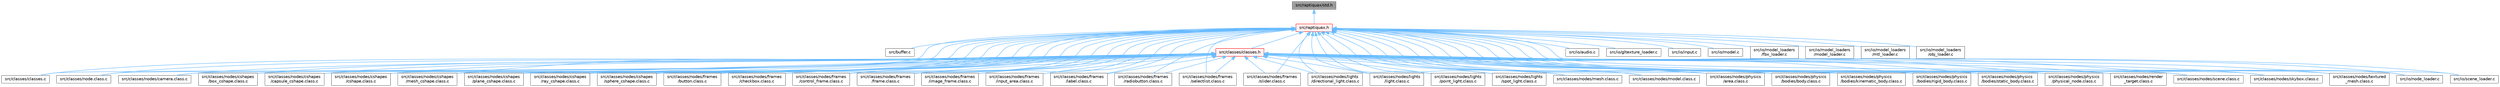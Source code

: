 digraph "src/raptiquax/std.h"
{
 // LATEX_PDF_SIZE
  bgcolor="transparent";
  edge [fontname=Helvetica,fontsize=10,labelfontname=Helvetica,labelfontsize=10];
  node [fontname=Helvetica,fontsize=10,shape=box,height=0.2,width=0.4];
  Node1 [id="Node000001",label="src/raptiquax/std.h",height=0.2,width=0.4,color="gray40", fillcolor="grey60", style="filled", fontcolor="black",tooltip=" "];
  Node1 -> Node2 [id="edge88_Node000001_Node000002",dir="back",color="steelblue1",style="solid",tooltip=" "];
  Node2 [id="Node000002",label="src/raptiquax.h",height=0.2,width=0.4,color="red", fillcolor="#FFF0F0", style="filled",URL="$raptiquax_8h.html",tooltip="This file contains type definitions for fixed-width integer types and floating-point types."];
  Node2 -> Node3 [id="edge89_Node000002_Node000003",dir="back",color="steelblue1",style="solid",tooltip=" "];
  Node3 [id="Node000003",label="src/buffer.c",height=0.2,width=0.4,color="grey40", fillcolor="white", style="filled",URL="$buffer_8c.html",tooltip=" "];
  Node2 -> Node4 [id="edge90_Node000002_Node000004",dir="back",color="steelblue1",style="solid",tooltip=" "];
  Node4 [id="Node000004",label="src/classes/classes.c",height=0.2,width=0.4,color="grey40", fillcolor="white", style="filled",URL="$classes_8c.html",tooltip=" "];
  Node2 -> Node5 [id="edge91_Node000002_Node000005",dir="back",color="steelblue1",style="solid",tooltip=" "];
  Node5 [id="Node000005",label="src/classes/classes.h",height=0.2,width=0.4,color="red", fillcolor="#FFF0F0", style="filled",URL="$classes_8h.html",tooltip=" "];
  Node5 -> Node4 [id="edge92_Node000005_Node000004",dir="back",color="steelblue1",style="solid",tooltip=" "];
  Node5 -> Node6 [id="edge93_Node000005_Node000006",dir="back",color="steelblue1",style="solid",tooltip=" "];
  Node6 [id="Node000006",label="src/classes/node.class.c",height=0.2,width=0.4,color="grey40", fillcolor="white", style="filled",URL="$node_8class_8c.html",tooltip="Implementation of the node class for the ProjetSDLOpenGLL2 project."];
  Node5 -> Node7 [id="edge94_Node000005_Node000007",dir="back",color="steelblue1",style="solid",tooltip=" "];
  Node7 [id="Node000007",label="src/classes/nodes/camera.class.c",height=0.2,width=0.4,color="grey40", fillcolor="white", style="filled",URL="$camera_8class_8c.html",tooltip="This file contains the implementation of the Camera class."];
  Node5 -> Node8 [id="edge95_Node000005_Node000008",dir="back",color="steelblue1",style="solid",tooltip=" "];
  Node8 [id="Node000008",label="src/classes/nodes/cshapes\l/box_cshape.class.c",height=0.2,width=0.4,color="grey40", fillcolor="white", style="filled",URL="$box__cshape_8class_8c.html",tooltip="This source file defines the BoxCShape class and its associated methods."];
  Node5 -> Node9 [id="edge96_Node000005_Node000009",dir="back",color="steelblue1",style="solid",tooltip=" "];
  Node9 [id="Node000009",label="src/classes/nodes/cshapes\l/capsule_cshape.class.c",height=0.2,width=0.4,color="grey40", fillcolor="white", style="filled",URL="$capsule__cshape_8class_8c.html",tooltip="This file defines the implementation of the capsule shape class."];
  Node5 -> Node10 [id="edge97_Node000005_Node000010",dir="back",color="steelblue1",style="solid",tooltip=" "];
  Node10 [id="Node000010",label="src/classes/nodes/cshapes\l/cshape.class.c",height=0.2,width=0.4,color="grey40", fillcolor="white", style="filled",URL="$cshape_8class_8c.html",tooltip="This file defines the implementation of various CShape classes."];
  Node5 -> Node11 [id="edge98_Node000005_Node000011",dir="back",color="steelblue1",style="solid",tooltip=" "];
  Node11 [id="Node000011",label="src/classes/nodes/cshapes\l/mesh_cshape.class.c",height=0.2,width=0.4,color="grey40", fillcolor="white", style="filled",URL="$mesh__cshape_8class_8c.html",tooltip="This file defines the implementation of mesh shapes for the project."];
  Node5 -> Node12 [id="edge99_Node000005_Node000012",dir="back",color="steelblue1",style="solid",tooltip=" "];
  Node12 [id="Node000012",label="src/classes/nodes/cshapes\l/plane_cshape.class.c",height=0.2,width=0.4,color="grey40", fillcolor="white", style="filled",URL="$plane__cshape_8class_8c.html",tooltip="This file defines the implementation of a plane shape class."];
  Node5 -> Node13 [id="edge100_Node000005_Node000013",dir="back",color="steelblue1",style="solid",tooltip=" "];
  Node13 [id="Node000013",label="src/classes/nodes/cshapes\l/ray_cshape.class.c",height=0.2,width=0.4,color="grey40", fillcolor="white", style="filled",URL="$ray__cshape_8class_8c.html",tooltip="This file defines the implementation of ray-casting shapes."];
  Node5 -> Node14 [id="edge101_Node000005_Node000014",dir="back",color="steelblue1",style="solid",tooltip=" "];
  Node14 [id="Node000014",label="src/classes/nodes/cshapes\l/sphere_cshape.class.c",height=0.2,width=0.4,color="grey40", fillcolor="white", style="filled",URL="$sphere__cshape_8class_8c.html",tooltip="This file contains the implementation of the SphereCShape class."];
  Node5 -> Node15 [id="edge102_Node000005_Node000015",dir="back",color="steelblue1",style="solid",tooltip=" "];
  Node15 [id="Node000015",label="src/classes/nodes/frames\l/button.class.c",height=0.2,width=0.4,color="grey40", fillcolor="white", style="filled",URL="$button_8class_8c.html",tooltip="This file defines the Button class and its associated methods."];
  Node5 -> Node16 [id="edge103_Node000005_Node000016",dir="back",color="steelblue1",style="solid",tooltip=" "];
  Node16 [id="Node000016",label="src/classes/nodes/frames\l/checkbox.class.c",height=0.2,width=0.4,color="grey40", fillcolor="white", style="filled",URL="$checkbox_8class_8c.html",tooltip="Implementation of the Checkbox class for the GUI framework."];
  Node5 -> Node17 [id="edge104_Node000005_Node000017",dir="back",color="steelblue1",style="solid",tooltip=" "];
  Node17 [id="Node000017",label="src/classes/nodes/frames\l/control_frame.class.c",height=0.2,width=0.4,color="grey40", fillcolor="white", style="filled",URL="$control__frame_8class_8c.html",tooltip="This file defines the implementation of the control frame class."];
  Node5 -> Node18 [id="edge105_Node000005_Node000018",dir="back",color="steelblue1",style="solid",tooltip=" "];
  Node18 [id="Node000018",label="src/classes/nodes/frames\l/frame.class.c",height=0.2,width=0.4,color="grey40", fillcolor="white", style="filled",URL="$frame_8class_8c.html",tooltip="This file defines the implementation of frame-related functionalities."];
  Node5 -> Node19 [id="edge106_Node000005_Node000019",dir="back",color="steelblue1",style="solid",tooltip=" "];
  Node19 [id="Node000019",label="src/classes/nodes/frames\l/image_frame.class.c",height=0.2,width=0.4,color="grey40", fillcolor="white", style="filled",URL="$image__frame_8class_8c.html",tooltip="This file contains the implementation of the ImageFrame class."];
  Node5 -> Node20 [id="edge107_Node000005_Node000020",dir="back",color="steelblue1",style="solid",tooltip=" "];
  Node20 [id="Node000020",label="src/classes/nodes/frames\l/input_area.class.c",height=0.2,width=0.4,color="grey40", fillcolor="white", style="filled",URL="$input__area_8class_8c.html",tooltip="This file defines the InputArea class and its associated methods."];
  Node5 -> Node21 [id="edge108_Node000005_Node000021",dir="back",color="steelblue1",style="solid",tooltip=" "];
  Node21 [id="Node000021",label="src/classes/nodes/frames\l/label.class.c",height=0.2,width=0.4,color="grey40", fillcolor="white", style="filled",URL="$label_8class_8c.html",tooltip="This file defines the Label class and its associated functions."];
  Node5 -> Node22 [id="edge109_Node000005_Node000022",dir="back",color="steelblue1",style="solid",tooltip=" "];
  Node22 [id="Node000022",label="src/classes/nodes/frames\l/radiobutton.class.c",height=0.2,width=0.4,color="grey40", fillcolor="white", style="filled",URL="$radiobutton_8class_8c.html",tooltip="Implementation of the RadioButton class."];
  Node5 -> Node23 [id="edge110_Node000005_Node000023",dir="back",color="steelblue1",style="solid",tooltip=" "];
  Node23 [id="Node000023",label="src/classes/nodes/frames\l/selectlist.class.c",height=0.2,width=0.4,color="grey40", fillcolor="white", style="filled",URL="$selectlist_8class_8c.html",tooltip="This file implements the functionality for a selectable list frame in the application."];
  Node5 -> Node24 [id="edge111_Node000005_Node000024",dir="back",color="steelblue1",style="solid",tooltip=" "];
  Node24 [id="Node000024",label="src/classes/nodes/frames\l/slider.class.c",height=0.2,width=0.4,color="grey40", fillcolor="white", style="filled",URL="$slider_8class_8c.html",tooltip=" "];
  Node5 -> Node25 [id="edge112_Node000005_Node000025",dir="back",color="steelblue1",style="solid",tooltip=" "];
  Node25 [id="Node000025",label="src/classes/nodes/lights\l/directional_light.class.c",height=0.2,width=0.4,color="grey40", fillcolor="white", style="filled",URL="$directional__light_8class_8c.html",tooltip="This file contains the implementation of the directional light class."];
  Node5 -> Node26 [id="edge113_Node000005_Node000026",dir="back",color="steelblue1",style="solid",tooltip=" "];
  Node26 [id="Node000026",label="src/classes/nodes/lights\l/light.class.c",height=0.2,width=0.4,color="grey40", fillcolor="white", style="filled",URL="$light_8class_8c.html",tooltip="This file contains the implementation of the light class for the project."];
  Node5 -> Node27 [id="edge114_Node000005_Node000027",dir="back",color="steelblue1",style="solid",tooltip=" "];
  Node27 [id="Node000027",label="src/classes/nodes/lights\l/point_light.class.c",height=0.2,width=0.4,color="grey40", fillcolor="white", style="filled",URL="$point__light_8class_8c.html",tooltip="This file contains the implementation of the PointLight class."];
  Node5 -> Node28 [id="edge115_Node000005_Node000028",dir="back",color="steelblue1",style="solid",tooltip=" "];
  Node28 [id="Node000028",label="src/classes/nodes/lights\l/spot_light.class.c",height=0.2,width=0.4,color="grey40", fillcolor="white", style="filled",URL="$spot__light_8class_8c.html",tooltip="This file contains the implementation of the SpotLight class."];
  Node5 -> Node29 [id="edge116_Node000005_Node000029",dir="back",color="steelblue1",style="solid",tooltip=" "];
  Node29 [id="Node000029",label="src/classes/nodes/mesh.class.c",height=0.2,width=0.4,color="grey40", fillcolor="white", style="filled",URL="$mesh_8class_8c.html",tooltip="This file defines the implementation of the Mesh class."];
  Node5 -> Node30 [id="edge117_Node000005_Node000030",dir="back",color="steelblue1",style="solid",tooltip=" "];
  Node30 [id="Node000030",label="src/classes/nodes/model.class.c",height=0.2,width=0.4,color="grey40", fillcolor="white", style="filled",URL="$model_8class_8c.html",tooltip="This file contains the implementation of the model class."];
  Node5 -> Node31 [id="edge118_Node000005_Node000031",dir="back",color="steelblue1",style="solid",tooltip=" "];
  Node31 [id="Node000031",label="src/classes/nodes/physics\l/area.class.c",height=0.2,width=0.4,color="grey40", fillcolor="white", style="filled",URL="$area_8class_8c.html",tooltip="This file handles the physics area nodes in the project."];
  Node5 -> Node32 [id="edge119_Node000005_Node000032",dir="back",color="steelblue1",style="solid",tooltip=" "];
  Node32 [id="Node000032",label="src/classes/nodes/physics\l/bodies/body.class.c",height=0.2,width=0.4,color="grey40", fillcolor="white", style="filled",URL="$body_8class_8c.html",tooltip="This file defines the body class for the physics engine."];
  Node5 -> Node33 [id="edge120_Node000005_Node000033",dir="back",color="steelblue1",style="solid",tooltip=" "];
  Node33 [id="Node000033",label="src/classes/nodes/physics\l/bodies/kinematic_body.class.c",height=0.2,width=0.4,color="grey40", fillcolor="white", style="filled",URL="$kinematic__body_8class_8c.html",tooltip="This file defines the implementation of kinematic bodies for the physics engine."];
  Node5 -> Node34 [id="edge121_Node000005_Node000034",dir="back",color="steelblue1",style="solid",tooltip=" "];
  Node34 [id="Node000034",label="src/classes/nodes/physics\l/bodies/rigid_body.class.c",height=0.2,width=0.4,color="grey40", fillcolor="white", style="filled",URL="$rigid__body_8class_8c.html",tooltip="This source file defines the implementation of rigid body physics for the project."];
  Node5 -> Node35 [id="edge122_Node000005_Node000035",dir="back",color="steelblue1",style="solid",tooltip=" "];
  Node35 [id="Node000035",label="src/classes/nodes/physics\l/bodies/static_body.class.c",height=0.2,width=0.4,color="grey40", fillcolor="white", style="filled",URL="$static__body_8class_8c.html",tooltip="This file defines the implementation of static bodies in the physics engine."];
  Node5 -> Node36 [id="edge123_Node000005_Node000036",dir="back",color="steelblue1",style="solid",tooltip=" "];
  Node36 [id="Node000036",label="src/classes/nodes/physics\l/physical_node.class.c",height=0.2,width=0.4,color="grey40", fillcolor="white", style="filled",URL="$physical__node_8class_8c.html",tooltip="This file contains the implementation of the PhysicalNode class."];
  Node5 -> Node37 [id="edge124_Node000005_Node000037",dir="back",color="steelblue1",style="solid",tooltip=" "];
  Node37 [id="Node000037",label="src/classes/nodes/render\l_target.class.c",height=0.2,width=0.4,color="grey40", fillcolor="white", style="filled",URL="$render__target_8class_8c.html",tooltip="Framebuffer class implementation."];
  Node5 -> Node38 [id="edge125_Node000005_Node000038",dir="back",color="steelblue1",style="solid",tooltip=" "];
  Node38 [id="Node000038",label="src/classes/nodes/scene.class.c",height=0.2,width=0.4,color="grey40", fillcolor="white", style="filled",URL="$scene_8class_8c.html",tooltip="This file contains the implementation of the scene class."];
  Node5 -> Node39 [id="edge126_Node000005_Node000039",dir="back",color="steelblue1",style="solid",tooltip=" "];
  Node39 [id="Node000039",label="src/classes/nodes/skybox.class.c",height=0.2,width=0.4,color="grey40", fillcolor="white", style="filled",URL="$skybox_8class_8c.html",tooltip="This file contains the implementation of the Skybox class."];
  Node5 -> Node40 [id="edge127_Node000005_Node000040",dir="back",color="steelblue1",style="solid",tooltip=" "];
  Node40 [id="Node000040",label="src/classes/nodes/textured\l_mesh.class.c",height=0.2,width=0.4,color="grey40", fillcolor="white", style="filled",URL="$textured__mesh_8class_8c.html",tooltip="This file contains the implementation of the TexturedMesh class."];
  Node5 -> Node41 [id="edge128_Node000005_Node000041",dir="back",color="steelblue1",style="solid",tooltip=" "];
  Node41 [id="Node000041",label="src/io/node_loader.c",height=0.2,width=0.4,color="grey40", fillcolor="white", style="filled",URL="$node__loader_8c.html",tooltip=" "];
  Node5 -> Node42 [id="edge129_Node000005_Node000042",dir="back",color="steelblue1",style="solid",tooltip=" "];
  Node42 [id="Node000042",label="src/io/scene_loader.c",height=0.2,width=0.4,color="grey40", fillcolor="white", style="filled",URL="$scene__loader_8c.html",tooltip=" "];
  Node2 -> Node6 [id="edge130_Node000002_Node000006",dir="back",color="steelblue1",style="solid",tooltip=" "];
  Node2 -> Node7 [id="edge131_Node000002_Node000007",dir="back",color="steelblue1",style="solid",tooltip=" "];
  Node2 -> Node8 [id="edge132_Node000002_Node000008",dir="back",color="steelblue1",style="solid",tooltip=" "];
  Node2 -> Node9 [id="edge133_Node000002_Node000009",dir="back",color="steelblue1",style="solid",tooltip=" "];
  Node2 -> Node10 [id="edge134_Node000002_Node000010",dir="back",color="steelblue1",style="solid",tooltip=" "];
  Node2 -> Node11 [id="edge135_Node000002_Node000011",dir="back",color="steelblue1",style="solid",tooltip=" "];
  Node2 -> Node12 [id="edge136_Node000002_Node000012",dir="back",color="steelblue1",style="solid",tooltip=" "];
  Node2 -> Node13 [id="edge137_Node000002_Node000013",dir="back",color="steelblue1",style="solid",tooltip=" "];
  Node2 -> Node14 [id="edge138_Node000002_Node000014",dir="back",color="steelblue1",style="solid",tooltip=" "];
  Node2 -> Node15 [id="edge139_Node000002_Node000015",dir="back",color="steelblue1",style="solid",tooltip=" "];
  Node2 -> Node16 [id="edge140_Node000002_Node000016",dir="back",color="steelblue1",style="solid",tooltip=" "];
  Node2 -> Node17 [id="edge141_Node000002_Node000017",dir="back",color="steelblue1",style="solid",tooltip=" "];
  Node2 -> Node18 [id="edge142_Node000002_Node000018",dir="back",color="steelblue1",style="solid",tooltip=" "];
  Node2 -> Node19 [id="edge143_Node000002_Node000019",dir="back",color="steelblue1",style="solid",tooltip=" "];
  Node2 -> Node20 [id="edge144_Node000002_Node000020",dir="back",color="steelblue1",style="solid",tooltip=" "];
  Node2 -> Node21 [id="edge145_Node000002_Node000021",dir="back",color="steelblue1",style="solid",tooltip=" "];
  Node2 -> Node22 [id="edge146_Node000002_Node000022",dir="back",color="steelblue1",style="solid",tooltip=" "];
  Node2 -> Node23 [id="edge147_Node000002_Node000023",dir="back",color="steelblue1",style="solid",tooltip=" "];
  Node2 -> Node24 [id="edge148_Node000002_Node000024",dir="back",color="steelblue1",style="solid",tooltip=" "];
  Node2 -> Node25 [id="edge149_Node000002_Node000025",dir="back",color="steelblue1",style="solid",tooltip=" "];
  Node2 -> Node26 [id="edge150_Node000002_Node000026",dir="back",color="steelblue1",style="solid",tooltip=" "];
  Node2 -> Node27 [id="edge151_Node000002_Node000027",dir="back",color="steelblue1",style="solid",tooltip=" "];
  Node2 -> Node28 [id="edge152_Node000002_Node000028",dir="back",color="steelblue1",style="solid",tooltip=" "];
  Node2 -> Node29 [id="edge153_Node000002_Node000029",dir="back",color="steelblue1",style="solid",tooltip=" "];
  Node2 -> Node30 [id="edge154_Node000002_Node000030",dir="back",color="steelblue1",style="solid",tooltip=" "];
  Node2 -> Node31 [id="edge155_Node000002_Node000031",dir="back",color="steelblue1",style="solid",tooltip=" "];
  Node2 -> Node32 [id="edge156_Node000002_Node000032",dir="back",color="steelblue1",style="solid",tooltip=" "];
  Node2 -> Node33 [id="edge157_Node000002_Node000033",dir="back",color="steelblue1",style="solid",tooltip=" "];
  Node2 -> Node34 [id="edge158_Node000002_Node000034",dir="back",color="steelblue1",style="solid",tooltip=" "];
  Node2 -> Node35 [id="edge159_Node000002_Node000035",dir="back",color="steelblue1",style="solid",tooltip=" "];
  Node2 -> Node36 [id="edge160_Node000002_Node000036",dir="back",color="steelblue1",style="solid",tooltip=" "];
  Node2 -> Node37 [id="edge161_Node000002_Node000037",dir="back",color="steelblue1",style="solid",tooltip=" "];
  Node2 -> Node38 [id="edge162_Node000002_Node000038",dir="back",color="steelblue1",style="solid",tooltip=" "];
  Node2 -> Node39 [id="edge163_Node000002_Node000039",dir="back",color="steelblue1",style="solid",tooltip=" "];
  Node2 -> Node40 [id="edge164_Node000002_Node000040",dir="back",color="steelblue1",style="solid",tooltip=" "];
  Node2 -> Node52 [id="edge165_Node000002_Node000052",dir="back",color="steelblue1",style="solid",tooltip=" "];
  Node52 [id="Node000052",label="src/io/audio.c",height=0.2,width=0.4,color="grey40", fillcolor="white", style="filled",URL="$audio_8c.html",tooltip=" "];
  Node2 -> Node53 [id="edge166_Node000002_Node000053",dir="back",color="steelblue1",style="solid",tooltip=" "];
  Node53 [id="Node000053",label="src/io/gltexture_loader.c",height=0.2,width=0.4,color="grey40", fillcolor="white", style="filled",URL="$gltexture__loader_8c.html",tooltip=" "];
  Node2 -> Node54 [id="edge167_Node000002_Node000054",dir="back",color="steelblue1",style="solid",tooltip=" "];
  Node54 [id="Node000054",label="src/io/input.c",height=0.2,width=0.4,color="grey40", fillcolor="white", style="filled",URL="$input_8c.html",tooltip=" "];
  Node2 -> Node55 [id="edge168_Node000002_Node000055",dir="back",color="steelblue1",style="solid",tooltip=" "];
  Node55 [id="Node000055",label="src/io/model.c",height=0.2,width=0.4,color="grey40", fillcolor="white", style="filled",URL="$model_8c.html",tooltip=" "];
  Node2 -> Node56 [id="edge169_Node000002_Node000056",dir="back",color="steelblue1",style="solid",tooltip=" "];
  Node56 [id="Node000056",label="src/io/model_loaders\l/fbx_loader.c",height=0.2,width=0.4,color="grey40", fillcolor="white", style="filled",URL="$fbx__loader_8c.html",tooltip=" "];
  Node2 -> Node57 [id="edge170_Node000002_Node000057",dir="back",color="steelblue1",style="solid",tooltip=" "];
  Node57 [id="Node000057",label="src/io/model_loaders\l/model_loader.c",height=0.2,width=0.4,color="grey40", fillcolor="white", style="filled",URL="$model__loader_8c.html",tooltip=" "];
  Node2 -> Node58 [id="edge171_Node000002_Node000058",dir="back",color="steelblue1",style="solid",tooltip=" "];
  Node58 [id="Node000058",label="src/io/model_loaders\l/mtl_loader.c",height=0.2,width=0.4,color="grey40", fillcolor="white", style="filled",URL="$mtl__loader_8c.html",tooltip=" "];
  Node2 -> Node59 [id="edge172_Node000002_Node000059",dir="back",color="steelblue1",style="solid",tooltip=" "];
  Node59 [id="Node000059",label="src/io/model_loaders\l/obj_loader.c",height=0.2,width=0.4,color="grey40", fillcolor="white", style="filled",URL="$obj__loader_8c.html",tooltip=" "];
  Node2 -> Node41 [id="edge173_Node000002_Node000041",dir="back",color="steelblue1",style="solid",tooltip=" "];
  Node2 -> Node42 [id="edge174_Node000002_Node000042",dir="back",color="steelblue1",style="solid",tooltip=" "];
}
